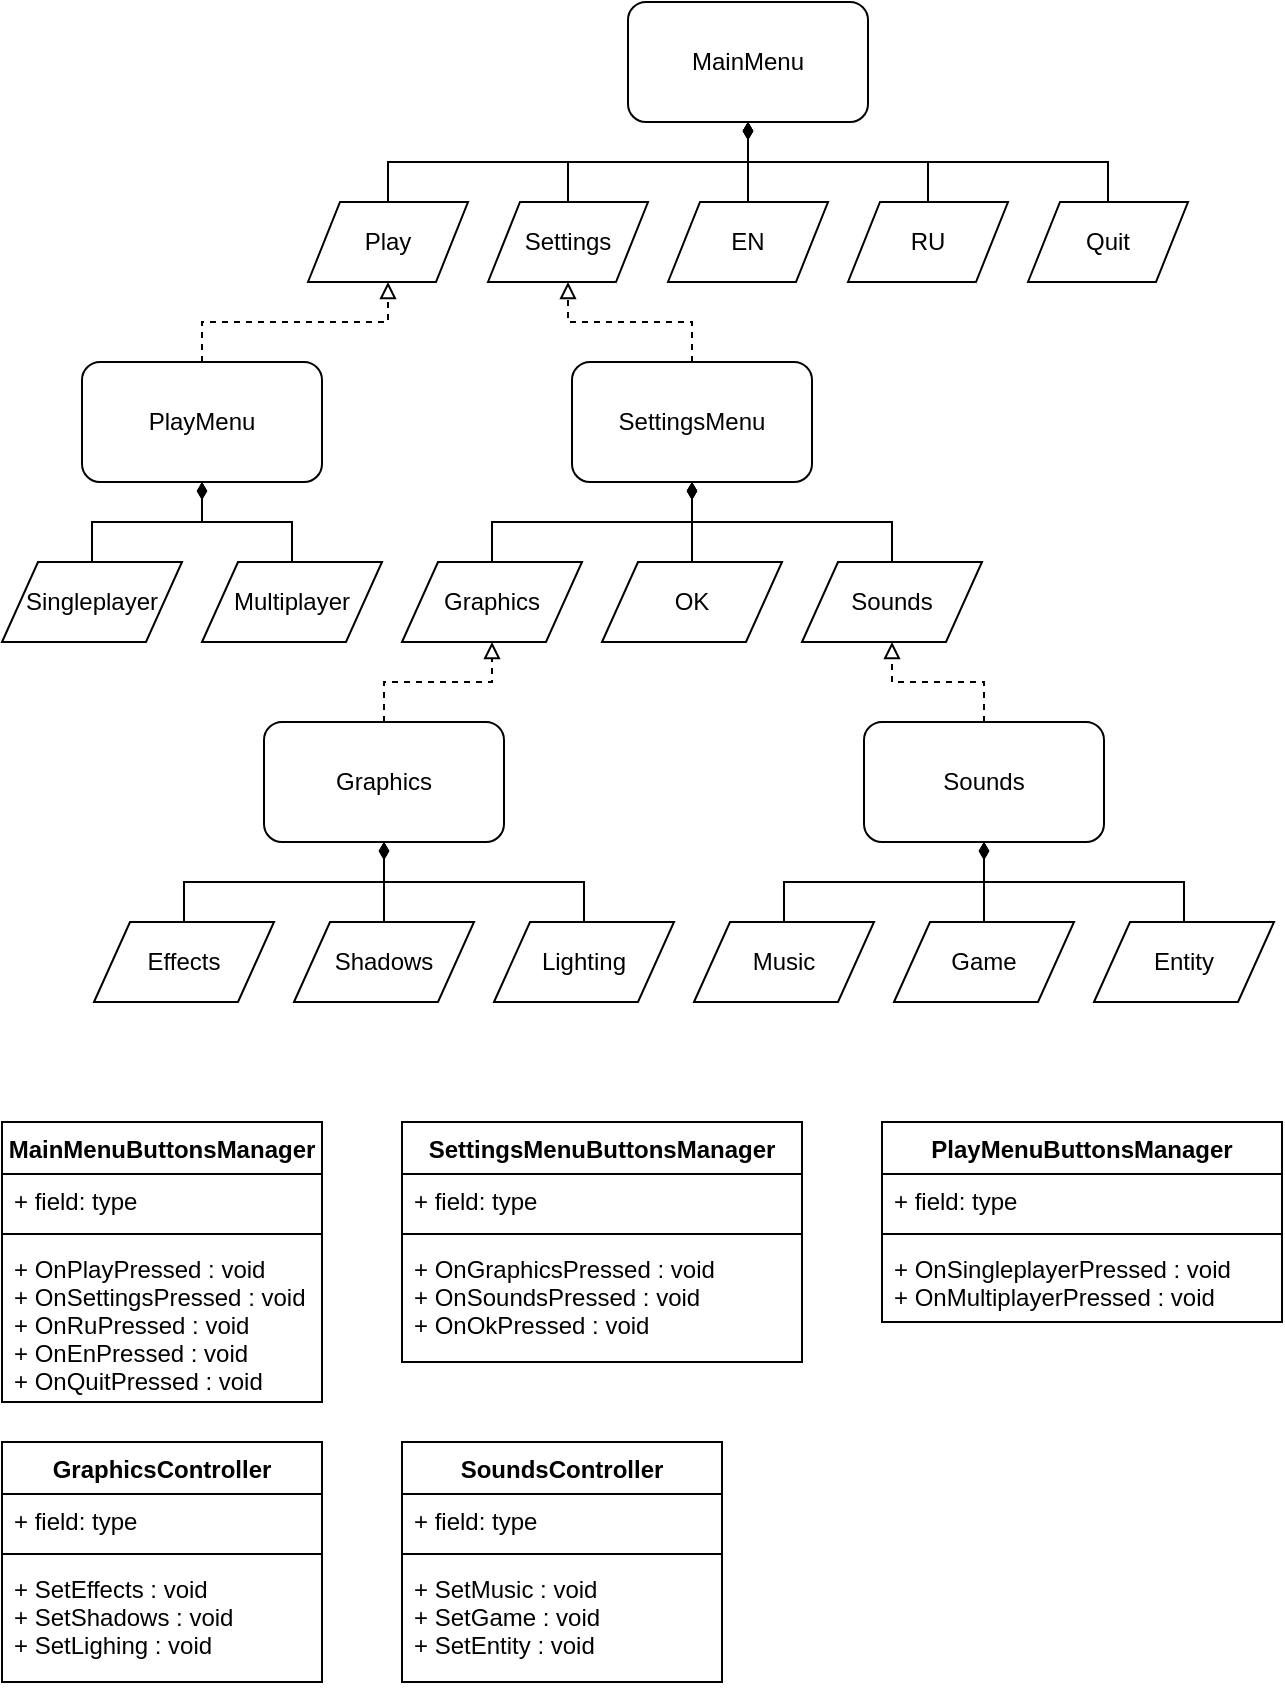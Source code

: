 <mxfile version="10.6.8" type="device"><diagram id="3leAnsMOuVROAWNa5qYE" name="Procedural generation"><mxGraphModel dx="1394" dy="855" grid="1" gridSize="10" guides="1" tooltips="1" connect="1" arrows="1" fold="1" page="1" pageScale="1" pageWidth="827" pageHeight="1169" math="0" shadow="0"><root><mxCell id="0"/><mxCell id="1" parent="0"/><mxCell id="_5liegVEgd8ktoCVPdFK-1" value="MainMenuButtonsManager" style="swimlane;fontStyle=1;align=center;verticalAlign=top;childLayout=stackLayout;horizontal=1;startSize=26;horizontalStack=0;resizeParent=1;resizeParentMax=0;resizeLast=0;collapsible=1;marginBottom=0;" vertex="1" parent="1"><mxGeometry x="40" y="600" width="160" height="140" as="geometry"/></mxCell><mxCell id="_5liegVEgd8ktoCVPdFK-2" value="+ field: type" style="text;strokeColor=none;fillColor=none;align=left;verticalAlign=top;spacingLeft=4;spacingRight=4;overflow=hidden;rotatable=0;points=[[0,0.5],[1,0.5]];portConstraint=eastwest;" vertex="1" parent="_5liegVEgd8ktoCVPdFK-1"><mxGeometry y="26" width="160" height="26" as="geometry"/></mxCell><mxCell id="_5liegVEgd8ktoCVPdFK-3" value="" style="line;strokeWidth=1;fillColor=none;align=left;verticalAlign=middle;spacingTop=-1;spacingLeft=3;spacingRight=3;rotatable=0;labelPosition=right;points=[];portConstraint=eastwest;" vertex="1" parent="_5liegVEgd8ktoCVPdFK-1"><mxGeometry y="52" width="160" height="8" as="geometry"/></mxCell><mxCell id="_5liegVEgd8ktoCVPdFK-4" value="+ OnPlayPressed : void&#10;+ OnSettingsPressed : void&#10;+ OnRuPressed : void&#10;+ OnEnPressed : void&#10;+ OnQuitPressed : void&#10;" style="text;strokeColor=none;fillColor=none;align=left;verticalAlign=top;spacingLeft=4;spacingRight=4;overflow=hidden;rotatable=0;points=[[0,0.5],[1,0.5]];portConstraint=eastwest;" vertex="1" parent="_5liegVEgd8ktoCVPdFK-1"><mxGeometry y="60" width="160" height="80" as="geometry"/></mxCell><mxCell id="_5liegVEgd8ktoCVPdFK-5" value="GraphicsController" style="swimlane;fontStyle=1;align=center;verticalAlign=top;childLayout=stackLayout;horizontal=1;startSize=26;horizontalStack=0;resizeParent=1;resizeParentMax=0;resizeLast=0;collapsible=1;marginBottom=0;" vertex="1" parent="1"><mxGeometry x="40" y="760" width="160" height="120" as="geometry"/></mxCell><mxCell id="_5liegVEgd8ktoCVPdFK-6" value="+ field: type" style="text;strokeColor=none;fillColor=none;align=left;verticalAlign=top;spacingLeft=4;spacingRight=4;overflow=hidden;rotatable=0;points=[[0,0.5],[1,0.5]];portConstraint=eastwest;" vertex="1" parent="_5liegVEgd8ktoCVPdFK-5"><mxGeometry y="26" width="160" height="26" as="geometry"/></mxCell><mxCell id="_5liegVEgd8ktoCVPdFK-7" value="" style="line;strokeWidth=1;fillColor=none;align=left;verticalAlign=middle;spacingTop=-1;spacingLeft=3;spacingRight=3;rotatable=0;labelPosition=right;points=[];portConstraint=eastwest;" vertex="1" parent="_5liegVEgd8ktoCVPdFK-5"><mxGeometry y="52" width="160" height="8" as="geometry"/></mxCell><mxCell id="_5liegVEgd8ktoCVPdFK-8" value="+ SetEffects : void&#10;+ SetShadows : void&#10;+ SetLighing : void&#10;" style="text;strokeColor=none;fillColor=none;align=left;verticalAlign=top;spacingLeft=4;spacingRight=4;overflow=hidden;rotatable=0;points=[[0,0.5],[1,0.5]];portConstraint=eastwest;" vertex="1" parent="_5liegVEgd8ktoCVPdFK-5"><mxGeometry y="60" width="160" height="60" as="geometry"/></mxCell><mxCell id="_5liegVEgd8ktoCVPdFK-9" value="SoundsController" style="swimlane;fontStyle=1;align=center;verticalAlign=top;childLayout=stackLayout;horizontal=1;startSize=26;horizontalStack=0;resizeParent=1;resizeParentMax=0;resizeLast=0;collapsible=1;marginBottom=0;" vertex="1" parent="1"><mxGeometry x="240" y="760" width="160" height="120" as="geometry"/></mxCell><mxCell id="_5liegVEgd8ktoCVPdFK-10" value="+ field: type" style="text;strokeColor=none;fillColor=none;align=left;verticalAlign=top;spacingLeft=4;spacingRight=4;overflow=hidden;rotatable=0;points=[[0,0.5],[1,0.5]];portConstraint=eastwest;" vertex="1" parent="_5liegVEgd8ktoCVPdFK-9"><mxGeometry y="26" width="160" height="26" as="geometry"/></mxCell><mxCell id="_5liegVEgd8ktoCVPdFK-11" value="" style="line;strokeWidth=1;fillColor=none;align=left;verticalAlign=middle;spacingTop=-1;spacingLeft=3;spacingRight=3;rotatable=0;labelPosition=right;points=[];portConstraint=eastwest;" vertex="1" parent="_5liegVEgd8ktoCVPdFK-9"><mxGeometry y="52" width="160" height="8" as="geometry"/></mxCell><mxCell id="_5liegVEgd8ktoCVPdFK-12" value="+ SetMusic : void&#10;+ SetGame : void&#10;+ SetEntity : void&#10;" style="text;strokeColor=none;fillColor=none;align=left;verticalAlign=top;spacingLeft=4;spacingRight=4;overflow=hidden;rotatable=0;points=[[0,0.5],[1,0.5]];portConstraint=eastwest;" vertex="1" parent="_5liegVEgd8ktoCVPdFK-9"><mxGeometry y="60" width="160" height="60" as="geometry"/></mxCell><mxCell id="_5liegVEgd8ktoCVPdFK-13" value="SettingsMenuButtonsManager" style="swimlane;fontStyle=1;align=center;verticalAlign=top;childLayout=stackLayout;horizontal=1;startSize=26;horizontalStack=0;resizeParent=1;resizeParentMax=0;resizeLast=0;collapsible=1;marginBottom=0;" vertex="1" parent="1"><mxGeometry x="240" y="600" width="200" height="120" as="geometry"/></mxCell><mxCell id="_5liegVEgd8ktoCVPdFK-14" value="+ field: type" style="text;strokeColor=none;fillColor=none;align=left;verticalAlign=top;spacingLeft=4;spacingRight=4;overflow=hidden;rotatable=0;points=[[0,0.5],[1,0.5]];portConstraint=eastwest;" vertex="1" parent="_5liegVEgd8ktoCVPdFK-13"><mxGeometry y="26" width="200" height="26" as="geometry"/></mxCell><mxCell id="_5liegVEgd8ktoCVPdFK-15" value="" style="line;strokeWidth=1;fillColor=none;align=left;verticalAlign=middle;spacingTop=-1;spacingLeft=3;spacingRight=3;rotatable=0;labelPosition=right;points=[];portConstraint=eastwest;" vertex="1" parent="_5liegVEgd8ktoCVPdFK-13"><mxGeometry y="52" width="200" height="8" as="geometry"/></mxCell><mxCell id="_5liegVEgd8ktoCVPdFK-16" value="+ OnGraphicsPressed : void&#10;+ OnSoundsPressed : void&#10;+ OnOkPressed : void&#10;" style="text;strokeColor=none;fillColor=none;align=left;verticalAlign=top;spacingLeft=4;spacingRight=4;overflow=hidden;rotatable=0;points=[[0,0.5],[1,0.5]];portConstraint=eastwest;" vertex="1" parent="_5liegVEgd8ktoCVPdFK-13"><mxGeometry y="60" width="200" height="60" as="geometry"/></mxCell><mxCell id="_5liegVEgd8ktoCVPdFK-17" value="MainMenu" style="rounded=1;whiteSpace=wrap;html=1;" vertex="1" parent="1"><mxGeometry x="353" y="40" width="120" height="60" as="geometry"/></mxCell><mxCell id="_5liegVEgd8ktoCVPdFK-28" style="edgeStyle=orthogonalEdgeStyle;rounded=0;orthogonalLoop=1;jettySize=auto;html=1;endArrow=diamondThin;endFill=1;" edge="1" parent="1" source="_5liegVEgd8ktoCVPdFK-19"><mxGeometry relative="1" as="geometry"><mxPoint x="413" y="100" as="targetPoint"/><Array as="points"><mxPoint x="233" y="120"/><mxPoint x="413" y="120"/></Array></mxGeometry></mxCell><mxCell id="_5liegVEgd8ktoCVPdFK-19" value="Play" style="shape=parallelogram;perimeter=parallelogramPerimeter;whiteSpace=wrap;html=1;" vertex="1" parent="1"><mxGeometry x="193" y="140" width="80" height="40" as="geometry"/></mxCell><mxCell id="_5liegVEgd8ktoCVPdFK-27" style="edgeStyle=orthogonalEdgeStyle;rounded=0;orthogonalLoop=1;jettySize=auto;html=1;endArrow=diamondThin;endFill=1;" edge="1" parent="1" source="_5liegVEgd8ktoCVPdFK-20"><mxGeometry relative="1" as="geometry"><mxPoint x="413" y="100" as="targetPoint"/><Array as="points"><mxPoint x="323" y="120"/><mxPoint x="413" y="120"/></Array></mxGeometry></mxCell><mxCell id="_5liegVEgd8ktoCVPdFK-20" value="Settings" style="shape=parallelogram;perimeter=parallelogramPerimeter;whiteSpace=wrap;html=1;" vertex="1" parent="1"><mxGeometry x="283" y="140" width="80" height="40" as="geometry"/></mxCell><mxCell id="_5liegVEgd8ktoCVPdFK-25" style="edgeStyle=orthogonalEdgeStyle;rounded=0;orthogonalLoop=1;jettySize=auto;html=1;endArrow=diamondThin;endFill=1;" edge="1" parent="1" source="_5liegVEgd8ktoCVPdFK-21"><mxGeometry relative="1" as="geometry"><mxPoint x="413" y="100" as="targetPoint"/><Array as="points"><mxPoint x="503" y="120"/><mxPoint x="413" y="120"/></Array></mxGeometry></mxCell><mxCell id="_5liegVEgd8ktoCVPdFK-21" value="RU" style="shape=parallelogram;perimeter=parallelogramPerimeter;whiteSpace=wrap;html=1;" vertex="1" parent="1"><mxGeometry x="463" y="140" width="80" height="40" as="geometry"/></mxCell><mxCell id="_5liegVEgd8ktoCVPdFK-26" style="edgeStyle=orthogonalEdgeStyle;rounded=0;orthogonalLoop=1;jettySize=auto;html=1;endArrow=diamondThin;endFill=1;" edge="1" parent="1" source="_5liegVEgd8ktoCVPdFK-22"><mxGeometry relative="1" as="geometry"><mxPoint x="413" y="100" as="targetPoint"/><Array as="points"><mxPoint x="593" y="120"/><mxPoint x="413" y="120"/></Array></mxGeometry></mxCell><mxCell id="_5liegVEgd8ktoCVPdFK-22" value="Quit" style="shape=parallelogram;perimeter=parallelogramPerimeter;whiteSpace=wrap;html=1;" vertex="1" parent="1"><mxGeometry x="553" y="140" width="80" height="40" as="geometry"/></mxCell><mxCell id="_5liegVEgd8ktoCVPdFK-24" style="edgeStyle=orthogonalEdgeStyle;rounded=0;orthogonalLoop=1;jettySize=auto;html=1;entryX=0.5;entryY=1;entryDx=0;entryDy=0;endArrow=diamondThin;endFill=1;" edge="1" parent="1" source="_5liegVEgd8ktoCVPdFK-23" target="_5liegVEgd8ktoCVPdFK-17"><mxGeometry relative="1" as="geometry"/></mxCell><mxCell id="_5liegVEgd8ktoCVPdFK-23" value="EN" style="shape=parallelogram;perimeter=parallelogramPerimeter;whiteSpace=wrap;html=1;" vertex="1" parent="1"><mxGeometry x="373" y="140" width="80" height="40" as="geometry"/></mxCell><mxCell id="_5liegVEgd8ktoCVPdFK-36" style="edgeStyle=orthogonalEdgeStyle;rounded=0;orthogonalLoop=1;jettySize=auto;html=1;entryX=0.5;entryY=1;entryDx=0;entryDy=0;startArrow=none;startFill=0;endArrow=block;endFill=0;dashed=1;" edge="1" parent="1" source="_5liegVEgd8ktoCVPdFK-29" target="_5liegVEgd8ktoCVPdFK-19"><mxGeometry relative="1" as="geometry"><Array as="points"><mxPoint x="140" y="200"/><mxPoint x="233" y="200"/></Array></mxGeometry></mxCell><mxCell id="_5liegVEgd8ktoCVPdFK-29" value="PlayMenu&lt;br&gt;" style="rounded=1;whiteSpace=wrap;html=1;" vertex="1" parent="1"><mxGeometry x="80" y="220" width="120" height="60" as="geometry"/></mxCell><mxCell id="_5liegVEgd8ktoCVPdFK-35" style="edgeStyle=orthogonalEdgeStyle;rounded=0;orthogonalLoop=1;jettySize=auto;html=1;entryX=0.5;entryY=1;entryDx=0;entryDy=0;endArrow=diamondThin;endFill=1;" edge="1" parent="1" source="_5liegVEgd8ktoCVPdFK-30" target="_5liegVEgd8ktoCVPdFK-29"><mxGeometry relative="1" as="geometry"/></mxCell><mxCell id="_5liegVEgd8ktoCVPdFK-30" value="Singleplayer" style="shape=parallelogram;perimeter=parallelogramPerimeter;whiteSpace=wrap;html=1;" vertex="1" parent="1"><mxGeometry x="40" y="320" width="90" height="40" as="geometry"/></mxCell><mxCell id="_5liegVEgd8ktoCVPdFK-34" style="edgeStyle=orthogonalEdgeStyle;rounded=0;orthogonalLoop=1;jettySize=auto;html=1;entryX=0.5;entryY=1;entryDx=0;entryDy=0;endArrow=diamondThin;endFill=1;" edge="1" parent="1" source="_5liegVEgd8ktoCVPdFK-31" target="_5liegVEgd8ktoCVPdFK-29"><mxGeometry relative="1" as="geometry"/></mxCell><mxCell id="_5liegVEgd8ktoCVPdFK-31" value="Multiplayer" style="shape=parallelogram;perimeter=parallelogramPerimeter;whiteSpace=wrap;html=1;" vertex="1" parent="1"><mxGeometry x="140" y="320" width="90" height="40" as="geometry"/></mxCell><mxCell id="_5liegVEgd8ktoCVPdFK-49" style="edgeStyle=orthogonalEdgeStyle;rounded=0;orthogonalLoop=1;jettySize=auto;html=1;entryX=0.5;entryY=1;entryDx=0;entryDy=0;startArrow=none;startFill=0;endArrow=block;endFill=0;dashed=1;" edge="1" parent="1" source="_5liegVEgd8ktoCVPdFK-38" target="_5liegVEgd8ktoCVPdFK-20"><mxGeometry relative="1" as="geometry"/></mxCell><mxCell id="_5liegVEgd8ktoCVPdFK-38" value="SettingsMenu&lt;br&gt;" style="rounded=1;whiteSpace=wrap;html=1;" vertex="1" parent="1"><mxGeometry x="325" y="220" width="120" height="60" as="geometry"/></mxCell><mxCell id="_5liegVEgd8ktoCVPdFK-39" style="edgeStyle=orthogonalEdgeStyle;rounded=0;orthogonalLoop=1;jettySize=auto;html=1;entryX=0.5;entryY=1;entryDx=0;entryDy=0;endArrow=diamondThin;endFill=1;" edge="1" source="_5liegVEgd8ktoCVPdFK-40" target="_5liegVEgd8ktoCVPdFK-38" parent="1"><mxGeometry relative="1" as="geometry"/></mxCell><mxCell id="_5liegVEgd8ktoCVPdFK-40" value="Graphics" style="shape=parallelogram;perimeter=parallelogramPerimeter;whiteSpace=wrap;html=1;" vertex="1" parent="1"><mxGeometry x="240" y="320" width="90" height="40" as="geometry"/></mxCell><mxCell id="_5liegVEgd8ktoCVPdFK-41" style="edgeStyle=orthogonalEdgeStyle;rounded=0;orthogonalLoop=1;jettySize=auto;html=1;entryX=0.5;entryY=1;entryDx=0;entryDy=0;endArrow=diamondThin;endFill=1;" edge="1" source="_5liegVEgd8ktoCVPdFK-42" target="_5liegVEgd8ktoCVPdFK-38" parent="1"><mxGeometry relative="1" as="geometry"/></mxCell><mxCell id="_5liegVEgd8ktoCVPdFK-42" value="Sounds" style="shape=parallelogram;perimeter=parallelogramPerimeter;whiteSpace=wrap;html=1;" vertex="1" parent="1"><mxGeometry x="440" y="320" width="90" height="40" as="geometry"/></mxCell><mxCell id="_5liegVEgd8ktoCVPdFK-44" style="edgeStyle=orthogonalEdgeStyle;rounded=0;orthogonalLoop=1;jettySize=auto;html=1;entryX=0.5;entryY=1;entryDx=0;entryDy=0;startArrow=none;startFill=0;endArrow=diamondThin;endFill=1;" edge="1" parent="1" source="_5liegVEgd8ktoCVPdFK-43" target="_5liegVEgd8ktoCVPdFK-38"><mxGeometry relative="1" as="geometry"/></mxCell><mxCell id="_5liegVEgd8ktoCVPdFK-43" value="OK" style="shape=parallelogram;perimeter=parallelogramPerimeter;whiteSpace=wrap;html=1;" vertex="1" parent="1"><mxGeometry x="340" y="320" width="90" height="40" as="geometry"/></mxCell><mxCell id="_5liegVEgd8ktoCVPdFK-45" value="PlayMenuButtonsManager" style="swimlane;fontStyle=1;align=center;verticalAlign=top;childLayout=stackLayout;horizontal=1;startSize=26;horizontalStack=0;resizeParent=1;resizeParentMax=0;resizeLast=0;collapsible=1;marginBottom=0;" vertex="1" parent="1"><mxGeometry x="480" y="600" width="200" height="100" as="geometry"/></mxCell><mxCell id="_5liegVEgd8ktoCVPdFK-46" value="+ field: type" style="text;strokeColor=none;fillColor=none;align=left;verticalAlign=top;spacingLeft=4;spacingRight=4;overflow=hidden;rotatable=0;points=[[0,0.5],[1,0.5]];portConstraint=eastwest;" vertex="1" parent="_5liegVEgd8ktoCVPdFK-45"><mxGeometry y="26" width="200" height="26" as="geometry"/></mxCell><mxCell id="_5liegVEgd8ktoCVPdFK-47" value="" style="line;strokeWidth=1;fillColor=none;align=left;verticalAlign=middle;spacingTop=-1;spacingLeft=3;spacingRight=3;rotatable=0;labelPosition=right;points=[];portConstraint=eastwest;" vertex="1" parent="_5liegVEgd8ktoCVPdFK-45"><mxGeometry y="52" width="200" height="8" as="geometry"/></mxCell><mxCell id="_5liegVEgd8ktoCVPdFK-48" value="+ OnSingleplayerPressed : void&#10;+ OnMultiplayerPressed : void&#10;" style="text;strokeColor=none;fillColor=none;align=left;verticalAlign=top;spacingLeft=4;spacingRight=4;overflow=hidden;rotatable=0;points=[[0,0.5],[1,0.5]];portConstraint=eastwest;" vertex="1" parent="_5liegVEgd8ktoCVPdFK-45"><mxGeometry y="60" width="200" height="40" as="geometry"/></mxCell><mxCell id="_5liegVEgd8ktoCVPdFK-57" style="edgeStyle=orthogonalEdgeStyle;rounded=0;orthogonalLoop=1;jettySize=auto;html=1;entryX=0.5;entryY=1;entryDx=0;entryDy=0;dashed=1;startArrow=none;startFill=0;endArrow=block;endFill=0;" edge="1" parent="1" source="_5liegVEgd8ktoCVPdFK-50" target="_5liegVEgd8ktoCVPdFK-40"><mxGeometry relative="1" as="geometry"/></mxCell><mxCell id="_5liegVEgd8ktoCVPdFK-50" value="Graphics&lt;br&gt;" style="rounded=1;whiteSpace=wrap;html=1;" vertex="1" parent="1"><mxGeometry x="171" y="400" width="120" height="60" as="geometry"/></mxCell><mxCell id="_5liegVEgd8ktoCVPdFK-51" style="edgeStyle=orthogonalEdgeStyle;rounded=0;orthogonalLoop=1;jettySize=auto;html=1;entryX=0.5;entryY=1;entryDx=0;entryDy=0;endArrow=diamondThin;endFill=1;" edge="1" source="_5liegVEgd8ktoCVPdFK-52" target="_5liegVEgd8ktoCVPdFK-50" parent="1"><mxGeometry relative="1" as="geometry"/></mxCell><mxCell id="_5liegVEgd8ktoCVPdFK-52" value="Effects" style="shape=parallelogram;perimeter=parallelogramPerimeter;whiteSpace=wrap;html=1;" vertex="1" parent="1"><mxGeometry x="86" y="500" width="90" height="40" as="geometry"/></mxCell><mxCell id="_5liegVEgd8ktoCVPdFK-53" style="edgeStyle=orthogonalEdgeStyle;rounded=0;orthogonalLoop=1;jettySize=auto;html=1;entryX=0.5;entryY=1;entryDx=0;entryDy=0;endArrow=diamondThin;endFill=1;" edge="1" source="_5liegVEgd8ktoCVPdFK-54" target="_5liegVEgd8ktoCVPdFK-50" parent="1"><mxGeometry relative="1" as="geometry"/></mxCell><mxCell id="_5liegVEgd8ktoCVPdFK-54" value="Shadows" style="shape=parallelogram;perimeter=parallelogramPerimeter;whiteSpace=wrap;html=1;" vertex="1" parent="1"><mxGeometry x="186" y="500" width="90" height="40" as="geometry"/></mxCell><mxCell id="_5liegVEgd8ktoCVPdFK-55" style="edgeStyle=orthogonalEdgeStyle;rounded=0;orthogonalLoop=1;jettySize=auto;html=1;entryX=0.5;entryY=1;entryDx=0;entryDy=0;startArrow=none;startFill=0;endArrow=diamondThin;endFill=1;" edge="1" source="_5liegVEgd8ktoCVPdFK-56" target="_5liegVEgd8ktoCVPdFK-50" parent="1"><mxGeometry relative="1" as="geometry"/></mxCell><mxCell id="_5liegVEgd8ktoCVPdFK-56" value="Lighting" style="shape=parallelogram;perimeter=parallelogramPerimeter;whiteSpace=wrap;html=1;" vertex="1" parent="1"><mxGeometry x="286" y="500" width="90" height="40" as="geometry"/></mxCell><mxCell id="_5liegVEgd8ktoCVPdFK-65" style="edgeStyle=orthogonalEdgeStyle;rounded=0;orthogonalLoop=1;jettySize=auto;html=1;entryX=0.5;entryY=1;entryDx=0;entryDy=0;dashed=1;startArrow=none;startFill=0;endArrow=block;endFill=0;" edge="1" parent="1" source="_5liegVEgd8ktoCVPdFK-58" target="_5liegVEgd8ktoCVPdFK-42"><mxGeometry relative="1" as="geometry"/></mxCell><mxCell id="_5liegVEgd8ktoCVPdFK-58" value="Sounds&lt;br&gt;" style="rounded=1;whiteSpace=wrap;html=1;" vertex="1" parent="1"><mxGeometry x="471" y="400" width="120" height="60" as="geometry"/></mxCell><mxCell id="_5liegVEgd8ktoCVPdFK-59" style="edgeStyle=orthogonalEdgeStyle;rounded=0;orthogonalLoop=1;jettySize=auto;html=1;entryX=0.5;entryY=1;entryDx=0;entryDy=0;endArrow=diamondThin;endFill=1;" edge="1" source="_5liegVEgd8ktoCVPdFK-60" target="_5liegVEgd8ktoCVPdFK-58" parent="1"><mxGeometry relative="1" as="geometry"/></mxCell><mxCell id="_5liegVEgd8ktoCVPdFK-60" value="Music" style="shape=parallelogram;perimeter=parallelogramPerimeter;whiteSpace=wrap;html=1;" vertex="1" parent="1"><mxGeometry x="386" y="500" width="90" height="40" as="geometry"/></mxCell><mxCell id="_5liegVEgd8ktoCVPdFK-61" style="edgeStyle=orthogonalEdgeStyle;rounded=0;orthogonalLoop=1;jettySize=auto;html=1;entryX=0.5;entryY=1;entryDx=0;entryDy=0;endArrow=diamondThin;endFill=1;" edge="1" source="_5liegVEgd8ktoCVPdFK-62" target="_5liegVEgd8ktoCVPdFK-58" parent="1"><mxGeometry relative="1" as="geometry"/></mxCell><mxCell id="_5liegVEgd8ktoCVPdFK-62" value="Game" style="shape=parallelogram;perimeter=parallelogramPerimeter;whiteSpace=wrap;html=1;" vertex="1" parent="1"><mxGeometry x="486" y="500" width="90" height="40" as="geometry"/></mxCell><mxCell id="_5liegVEgd8ktoCVPdFK-63" style="edgeStyle=orthogonalEdgeStyle;rounded=0;orthogonalLoop=1;jettySize=auto;html=1;entryX=0.5;entryY=1;entryDx=0;entryDy=0;startArrow=none;startFill=0;endArrow=diamondThin;endFill=1;" edge="1" source="_5liegVEgd8ktoCVPdFK-64" target="_5liegVEgd8ktoCVPdFK-58" parent="1"><mxGeometry relative="1" as="geometry"/></mxCell><mxCell id="_5liegVEgd8ktoCVPdFK-64" value="Entity" style="shape=parallelogram;perimeter=parallelogramPerimeter;whiteSpace=wrap;html=1;" vertex="1" parent="1"><mxGeometry x="586" y="500" width="90" height="40" as="geometry"/></mxCell></root></mxGraphModel></diagram></mxfile>